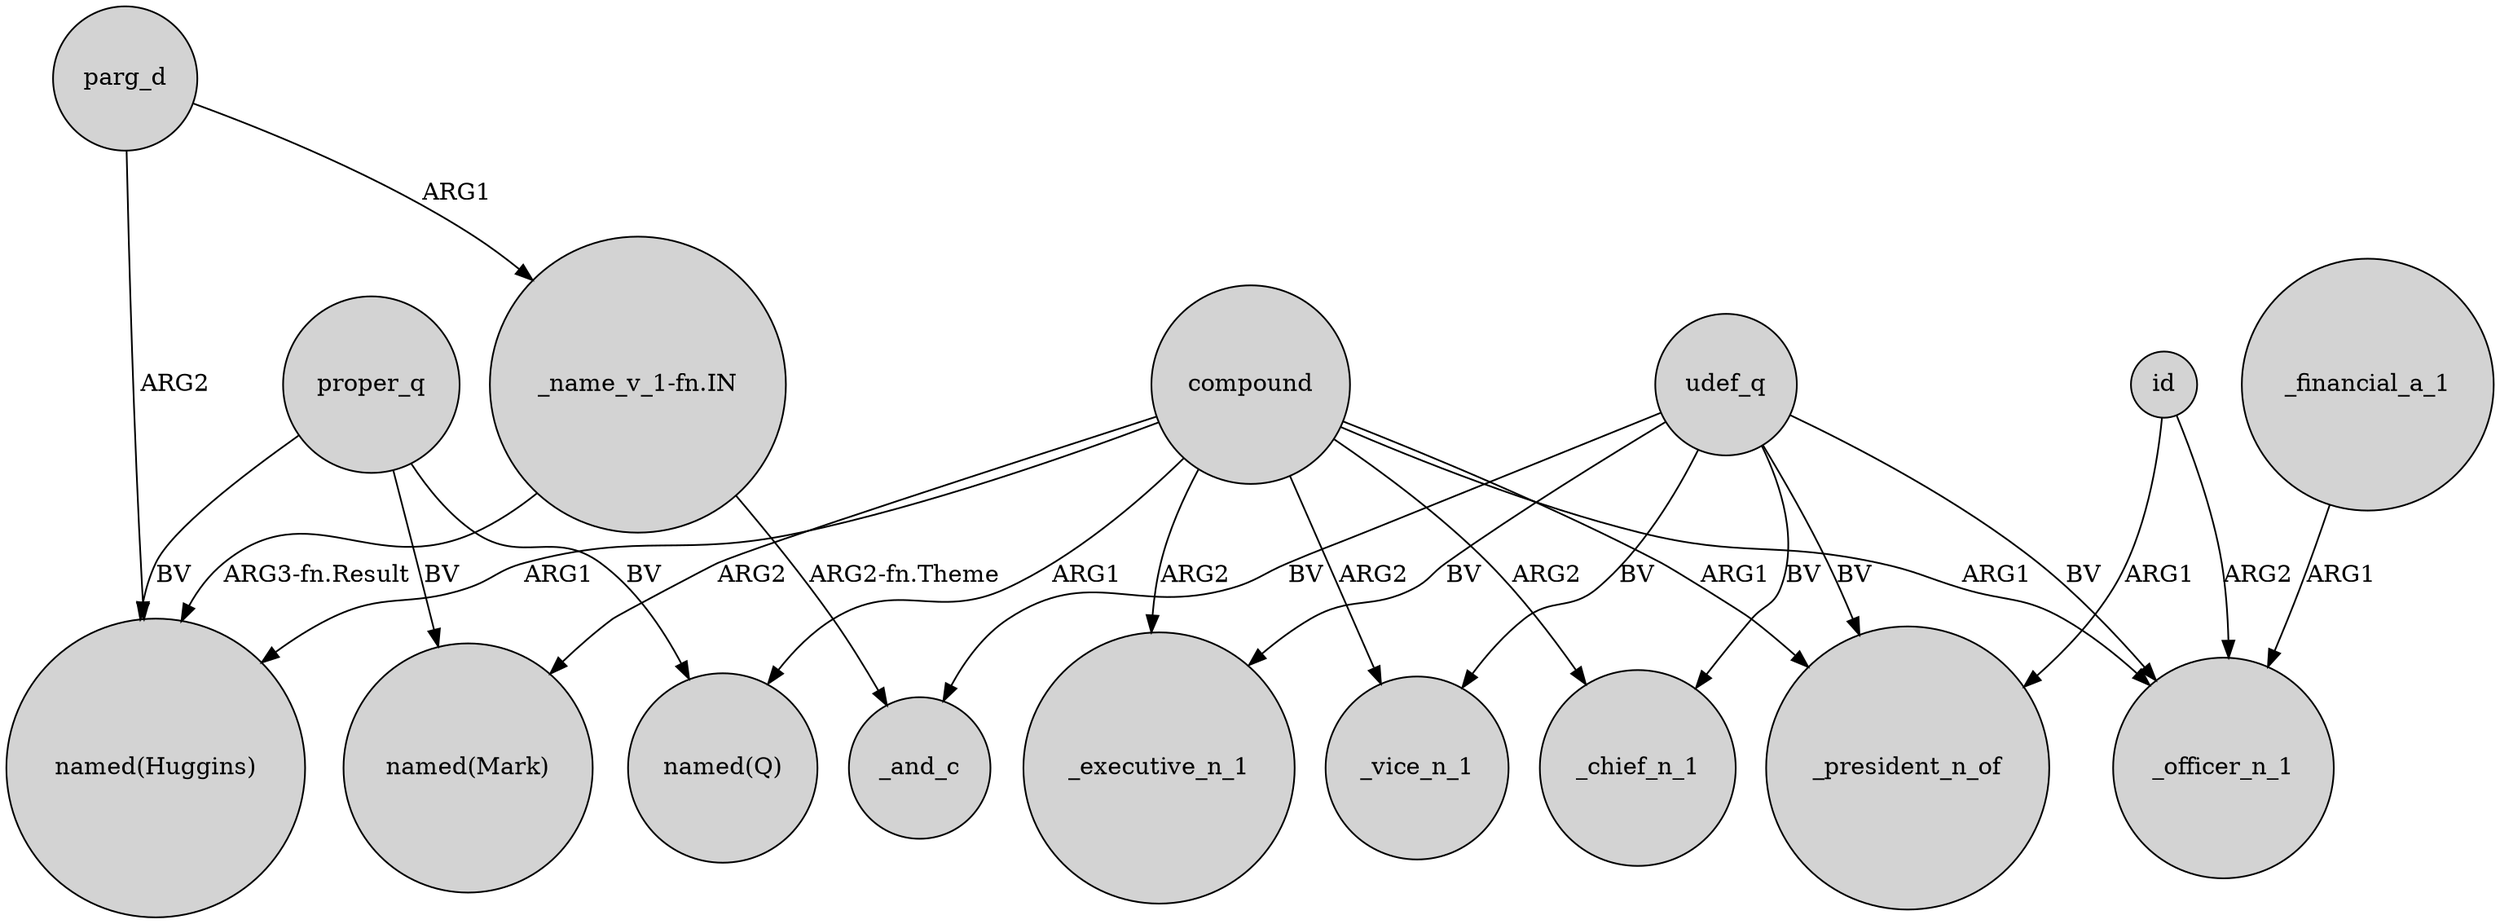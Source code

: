 digraph {
	node [shape=circle style=filled]
	compound -> _vice_n_1 [label=ARG2]
	"_name_v_1-fn.IN" -> _and_c [label="ARG2-fn.Theme"]
	udef_q -> _executive_n_1 [label=BV]
	parg_d -> "named(Huggins)" [label=ARG2]
	compound -> "named(Huggins)" [label=ARG1]
	id -> _president_n_of [label=ARG1]
	compound -> "named(Mark)" [label=ARG2]
	udef_q -> _vice_n_1 [label=BV]
	proper_q -> "named(Q)" [label=BV]
	compound -> _chief_n_1 [label=ARG2]
	compound -> _officer_n_1 [label=ARG1]
	proper_q -> "named(Mark)" [label=BV]
	compound -> _president_n_of [label=ARG1]
	udef_q -> _president_n_of [label=BV]
	id -> _officer_n_1 [label=ARG2]
	proper_q -> "named(Huggins)" [label=BV]
	udef_q -> _chief_n_1 [label=BV]
	udef_q -> _officer_n_1 [label=BV]
	"_name_v_1-fn.IN" -> "named(Huggins)" [label="ARG3-fn.Result"]
	compound -> "named(Q)" [label=ARG1]
	udef_q -> _and_c [label=BV]
	compound -> _executive_n_1 [label=ARG2]
	_financial_a_1 -> _officer_n_1 [label=ARG1]
	parg_d -> "_name_v_1-fn.IN" [label=ARG1]
}
